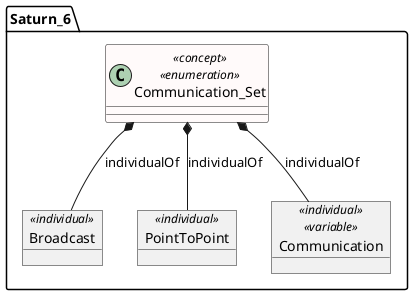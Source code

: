 @startuml

skinparam class {
 BackgroundColor<<association>> Darkorange 
 BackgroundColor<<concept>>  Snow 
} 

package Saturn_6 <<Folder>> {
	class Communication_Set <<concept>>  <<enumeration>>  {
	}
	 object Broadcast <<individual>> 
	Communication_Set *-- Broadcast : individualOf 
	 object PointToPoint <<individual>> 
	Communication_Set *-- PointToPoint : individualOf 
	 object Communication <<individual>>  <<variable>> 
	Communication_Set *-- Communication : individualOf 

}

@enduml

